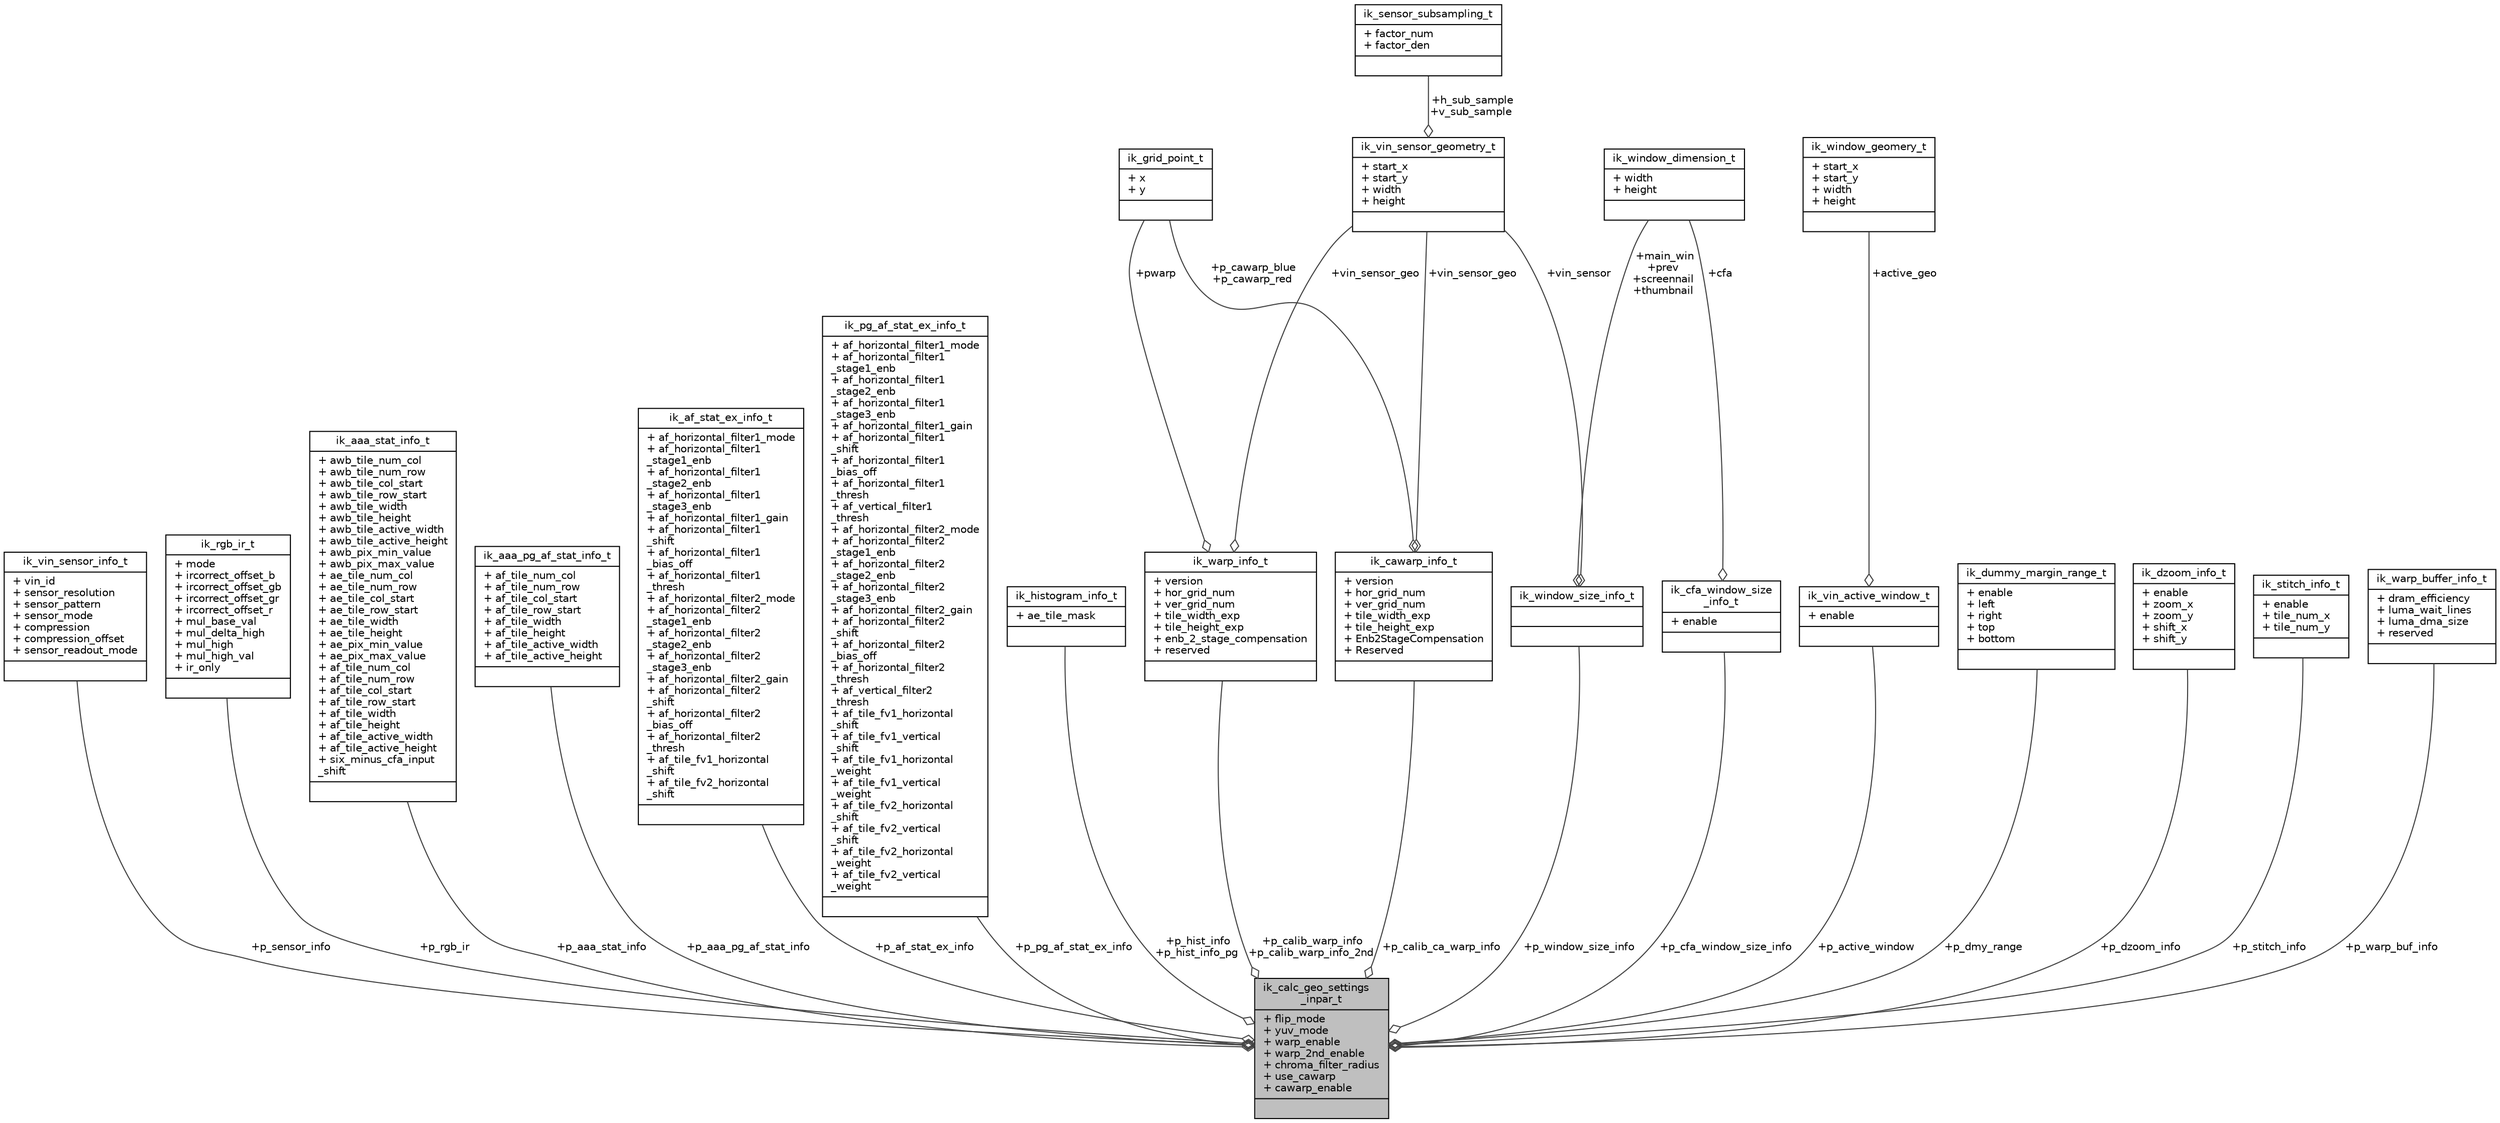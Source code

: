 digraph "ik_calc_geo_settings_inpar_t"
{
 // INTERACTIVE_SVG=YES
 // LATEX_PDF_SIZE
  bgcolor="transparent";
  edge [fontname="Helvetica",fontsize="10",labelfontname="Helvetica",labelfontsize="10"];
  node [fontname="Helvetica",fontsize="10",shape=record];
  Node1 [label="{ik_calc_geo_settings\l_inpar_t\n|+ flip_mode\l+ yuv_mode\l+ warp_enable\l+ warp_2nd_enable\l+ chroma_filter_radius\l+ use_cawarp\l+ cawarp_enable\l|}",height=0.2,width=0.4,color="black", fillcolor="grey75", style="filled", fontcolor="black",tooltip=" "];
  Node2 -> Node1 [color="grey25",fontsize="10",style="solid",label=" +p_sensor_info" ,arrowhead="odiamond",fontname="Helvetica"];
  Node2 [label="{ik_vin_sensor_info_t\n|+ vin_id\l+ sensor_resolution\l+ sensor_pattern\l+ sensor_mode\l+ compression\l+ compression_offset\l+ sensor_readout_mode\l|}",height=0.2,width=0.4,color="black",URL="$de/d61/structik__vin__sensor__info__t.html",tooltip=" "];
  Node3 -> Node1 [color="grey25",fontsize="10",style="solid",label=" +p_rgb_ir" ,arrowhead="odiamond",fontname="Helvetica"];
  Node3 [label="{ik_rgb_ir_t\n|+ mode\l+ ircorrect_offset_b\l+ ircorrect_offset_gb\l+ ircorrect_offset_gr\l+ ircorrect_offset_r\l+ mul_base_val\l+ mul_delta_high\l+ mul_high\l+ mul_high_val\l+ ir_only\l|}",height=0.2,width=0.4,color="black",URL="$dd/dd2/structik__rgb__ir__t.html",tooltip=" "];
  Node4 -> Node1 [color="grey25",fontsize="10",style="solid",label=" +p_aaa_stat_info" ,arrowhead="odiamond",fontname="Helvetica"];
  Node4 [label="{ik_aaa_stat_info_t\n|+ awb_tile_num_col\l+ awb_tile_num_row\l+ awb_tile_col_start\l+ awb_tile_row_start\l+ awb_tile_width\l+ awb_tile_height\l+ awb_tile_active_width\l+ awb_tile_active_height\l+ awb_pix_min_value\l+ awb_pix_max_value\l+ ae_tile_num_col\l+ ae_tile_num_row\l+ ae_tile_col_start\l+ ae_tile_row_start\l+ ae_tile_width\l+ ae_tile_height\l+ ae_pix_min_value\l+ ae_pix_max_value\l+ af_tile_num_col\l+ af_tile_num_row\l+ af_tile_col_start\l+ af_tile_row_start\l+ af_tile_width\l+ af_tile_height\l+ af_tile_active_width\l+ af_tile_active_height\l+ six_minus_cfa_input\l_shift\l|}",height=0.2,width=0.4,color="black",URL="$d6/d0b/structik__aaa__stat__info__t.html",tooltip=" "];
  Node5 -> Node1 [color="grey25",fontsize="10",style="solid",label=" +p_aaa_pg_af_stat_info" ,arrowhead="odiamond",fontname="Helvetica"];
  Node5 [label="{ik_aaa_pg_af_stat_info_t\n|+ af_tile_num_col\l+ af_tile_num_row\l+ af_tile_col_start\l+ af_tile_row_start\l+ af_tile_width\l+ af_tile_height\l+ af_tile_active_width\l+ af_tile_active_height\l|}",height=0.2,width=0.4,color="black",URL="$d4/d9c/structik__aaa__pg__af__stat__info__t.html",tooltip=" "];
  Node6 -> Node1 [color="grey25",fontsize="10",style="solid",label=" +p_af_stat_ex_info" ,arrowhead="odiamond",fontname="Helvetica"];
  Node6 [label="{ik_af_stat_ex_info_t\n|+ af_horizontal_filter1_mode\l+ af_horizontal_filter1\l_stage1_enb\l+ af_horizontal_filter1\l_stage2_enb\l+ af_horizontal_filter1\l_stage3_enb\l+ af_horizontal_filter1_gain\l+ af_horizontal_filter1\l_shift\l+ af_horizontal_filter1\l_bias_off\l+ af_horizontal_filter1\l_thresh\l+ af_horizontal_filter2_mode\l+ af_horizontal_filter2\l_stage1_enb\l+ af_horizontal_filter2\l_stage2_enb\l+ af_horizontal_filter2\l_stage3_enb\l+ af_horizontal_filter2_gain\l+ af_horizontal_filter2\l_shift\l+ af_horizontal_filter2\l_bias_off\l+ af_horizontal_filter2\l_thresh\l+ af_tile_fv1_horizontal\l_shift\l+ af_tile_fv2_horizontal\l_shift\l|}",height=0.2,width=0.4,color="black",URL="$d5/d48/structik__af__stat__ex__info__t.html",tooltip=" "];
  Node7 -> Node1 [color="grey25",fontsize="10",style="solid",label=" +p_pg_af_stat_ex_info" ,arrowhead="odiamond",fontname="Helvetica"];
  Node7 [label="{ik_pg_af_stat_ex_info_t\n|+ af_horizontal_filter1_mode\l+ af_horizontal_filter1\l_stage1_enb\l+ af_horizontal_filter1\l_stage2_enb\l+ af_horizontal_filter1\l_stage3_enb\l+ af_horizontal_filter1_gain\l+ af_horizontal_filter1\l_shift\l+ af_horizontal_filter1\l_bias_off\l+ af_horizontal_filter1\l_thresh\l+ af_vertical_filter1\l_thresh\l+ af_horizontal_filter2_mode\l+ af_horizontal_filter2\l_stage1_enb\l+ af_horizontal_filter2\l_stage2_enb\l+ af_horizontal_filter2\l_stage3_enb\l+ af_horizontal_filter2_gain\l+ af_horizontal_filter2\l_shift\l+ af_horizontal_filter2\l_bias_off\l+ af_horizontal_filter2\l_thresh\l+ af_vertical_filter2\l_thresh\l+ af_tile_fv1_horizontal\l_shift\l+ af_tile_fv1_vertical\l_shift\l+ af_tile_fv1_horizontal\l_weight\l+ af_tile_fv1_vertical\l_weight\l+ af_tile_fv2_horizontal\l_shift\l+ af_tile_fv2_vertical\l_shift\l+ af_tile_fv2_horizontal\l_weight\l+ af_tile_fv2_vertical\l_weight\l|}",height=0.2,width=0.4,color="black",URL="$db/d4d/structik__pg__af__stat__ex__info__t.html",tooltip=" "];
  Node8 -> Node1 [color="grey25",fontsize="10",style="solid",label=" +p_hist_info\n+p_hist_info_pg" ,arrowhead="odiamond",fontname="Helvetica"];
  Node8 [label="{ik_histogram_info_t\n|+ ae_tile_mask\l|}",height=0.2,width=0.4,color="black",URL="$df/d43/structik__histogram__info__t.html",tooltip=" "];
  Node9 -> Node1 [color="grey25",fontsize="10",style="solid",label=" +p_window_size_info" ,arrowhead="odiamond",fontname="Helvetica"];
  Node9 [label="{ik_window_size_info_t\n||}",height=0.2,width=0.4,color="black",URL="$d4/dc8/structik__window__size__info__t.html",tooltip=" "];
  Node10 -> Node9 [color="grey25",fontsize="10",style="solid",label=" +vin_sensor" ,arrowhead="odiamond",fontname="Helvetica"];
  Node10 [label="{ik_vin_sensor_geometry_t\n|+ start_x\l+ start_y\l+ width\l+ height\l|}",height=0.2,width=0.4,color="black",URL="$d2/d80/structik__vin__sensor__geometry__t.html",tooltip=" "];
  Node11 -> Node10 [color="grey25",fontsize="10",style="solid",label=" +h_sub_sample\n+v_sub_sample" ,arrowhead="odiamond",fontname="Helvetica"];
  Node11 [label="{ik_sensor_subsampling_t\n|+ factor_num\l+ factor_den\l|}",height=0.2,width=0.4,color="black",URL="$da/db4/structik__sensor__subsampling__t.html",tooltip=" "];
  Node12 -> Node9 [color="grey25",fontsize="10",style="solid",label=" +main_win\n+prev\n+screennail\n+thumbnail" ,arrowhead="odiamond",fontname="Helvetica"];
  Node12 [label="{ik_window_dimension_t\n|+ width\l+ height\l|}",height=0.2,width=0.4,color="black",URL="$dc/d93/structik__window__dimension__t.html",tooltip=" "];
  Node13 -> Node1 [color="grey25",fontsize="10",style="solid",label=" +p_cfa_window_size_info" ,arrowhead="odiamond",fontname="Helvetica"];
  Node13 [label="{ik_cfa_window_size\l_info_t\n|+ enable\l|}",height=0.2,width=0.4,color="black",URL="$d2/d2b/structik__cfa__window__size__info__t.html",tooltip=" "];
  Node12 -> Node13 [color="grey25",fontsize="10",style="solid",label=" +cfa" ,arrowhead="odiamond",fontname="Helvetica"];
  Node14 -> Node1 [color="grey25",fontsize="10",style="solid",label=" +p_active_window" ,arrowhead="odiamond",fontname="Helvetica"];
  Node14 [label="{ik_vin_active_window_t\n|+ enable\l|}",height=0.2,width=0.4,color="black",URL="$dd/d85/structik__vin__active__window__t.html",tooltip=" "];
  Node15 -> Node14 [color="grey25",fontsize="10",style="solid",label=" +active_geo" ,arrowhead="odiamond",fontname="Helvetica"];
  Node15 [label="{ik_window_geomery_t\n|+ start_x\l+ start_y\l+ width\l+ height\l|}",height=0.2,width=0.4,color="black",URL="$dd/d48/structik__window__geomery__t.html",tooltip=" "];
  Node16 -> Node1 [color="grey25",fontsize="10",style="solid",label=" +p_dmy_range" ,arrowhead="odiamond",fontname="Helvetica"];
  Node16 [label="{ik_dummy_margin_range_t\n|+ enable\l+ left\l+ right\l+ top\l+ bottom\l|}",height=0.2,width=0.4,color="black",URL="$d5/da5/structik__dummy__margin__range__t.html",tooltip=" "];
  Node17 -> Node1 [color="grey25",fontsize="10",style="solid",label=" +p_dzoom_info" ,arrowhead="odiamond",fontname="Helvetica"];
  Node17 [label="{ik_dzoom_info_t\n|+ enable\l+ zoom_x\l+ zoom_y\l+ shift_x\l+ shift_y\l|}",height=0.2,width=0.4,color="black",URL="$d2/dd1/structik__dzoom__info__t.html",tooltip=" "];
  Node18 -> Node1 [color="grey25",fontsize="10",style="solid",label=" +p_stitch_info" ,arrowhead="odiamond",fontname="Helvetica"];
  Node18 [label="{ik_stitch_info_t\n|+ enable\l+ tile_num_x\l+ tile_num_y\l|}",height=0.2,width=0.4,color="black",URL="$d9/d03/structik__stitch__info__t.html",tooltip=" "];
  Node19 -> Node1 [color="grey25",fontsize="10",style="solid",label=" +p_calib_warp_info\n+p_calib_warp_info_2nd" ,arrowhead="odiamond",fontname="Helvetica"];
  Node19 [label="{ik_warp_info_t\n|+ version\l+ hor_grid_num\l+ ver_grid_num\l+ tile_width_exp\l+ tile_height_exp\l+ enb_2_stage_compensation\l+ reserved\l|}",height=0.2,width=0.4,color="black",URL="$d8/d3c/structik__warp__info__t.html",tooltip=" "];
  Node10 -> Node19 [color="grey25",fontsize="10",style="solid",label=" +vin_sensor_geo" ,arrowhead="odiamond",fontname="Helvetica"];
  Node20 -> Node19 [color="grey25",fontsize="10",style="solid",label=" +pwarp" ,arrowhead="odiamond",fontname="Helvetica"];
  Node20 [label="{ik_grid_point_t\n|+ x\l+ y\l|}",height=0.2,width=0.4,color="black",URL="$dc/d59/structik__grid__point__t.html",tooltip=" "];
  Node21 -> Node1 [color="grey25",fontsize="10",style="solid",label=" +p_calib_ca_warp_info" ,arrowhead="odiamond",fontname="Helvetica"];
  Node21 [label="{ik_cawarp_info_t\n|+ version\l+ hor_grid_num\l+ ver_grid_num\l+ tile_width_exp\l+ tile_height_exp\l+ Enb2StageCompensation\l+ Reserved\l|}",height=0.2,width=0.4,color="black",URL="$db/d58/structik__cawarp__info__t.html",tooltip=" "];
  Node10 -> Node21 [color="grey25",fontsize="10",style="solid",label=" +vin_sensor_geo" ,arrowhead="odiamond",fontname="Helvetica"];
  Node20 -> Node21 [color="grey25",fontsize="10",style="solid",label=" +p_cawarp_blue\n+p_cawarp_red" ,arrowhead="odiamond",fontname="Helvetica"];
  Node22 -> Node1 [color="grey25",fontsize="10",style="solid",label=" +p_warp_buf_info" ,arrowhead="odiamond",fontname="Helvetica"];
  Node22 [label="{ik_warp_buffer_info_t\n|+ dram_efficiency\l+ luma_wait_lines\l+ luma_dma_size\l+ reserved\l|}",height=0.2,width=0.4,color="black",URL="$d2/da0/structik__warp__buffer__info__t.html",tooltip=" "];
}
